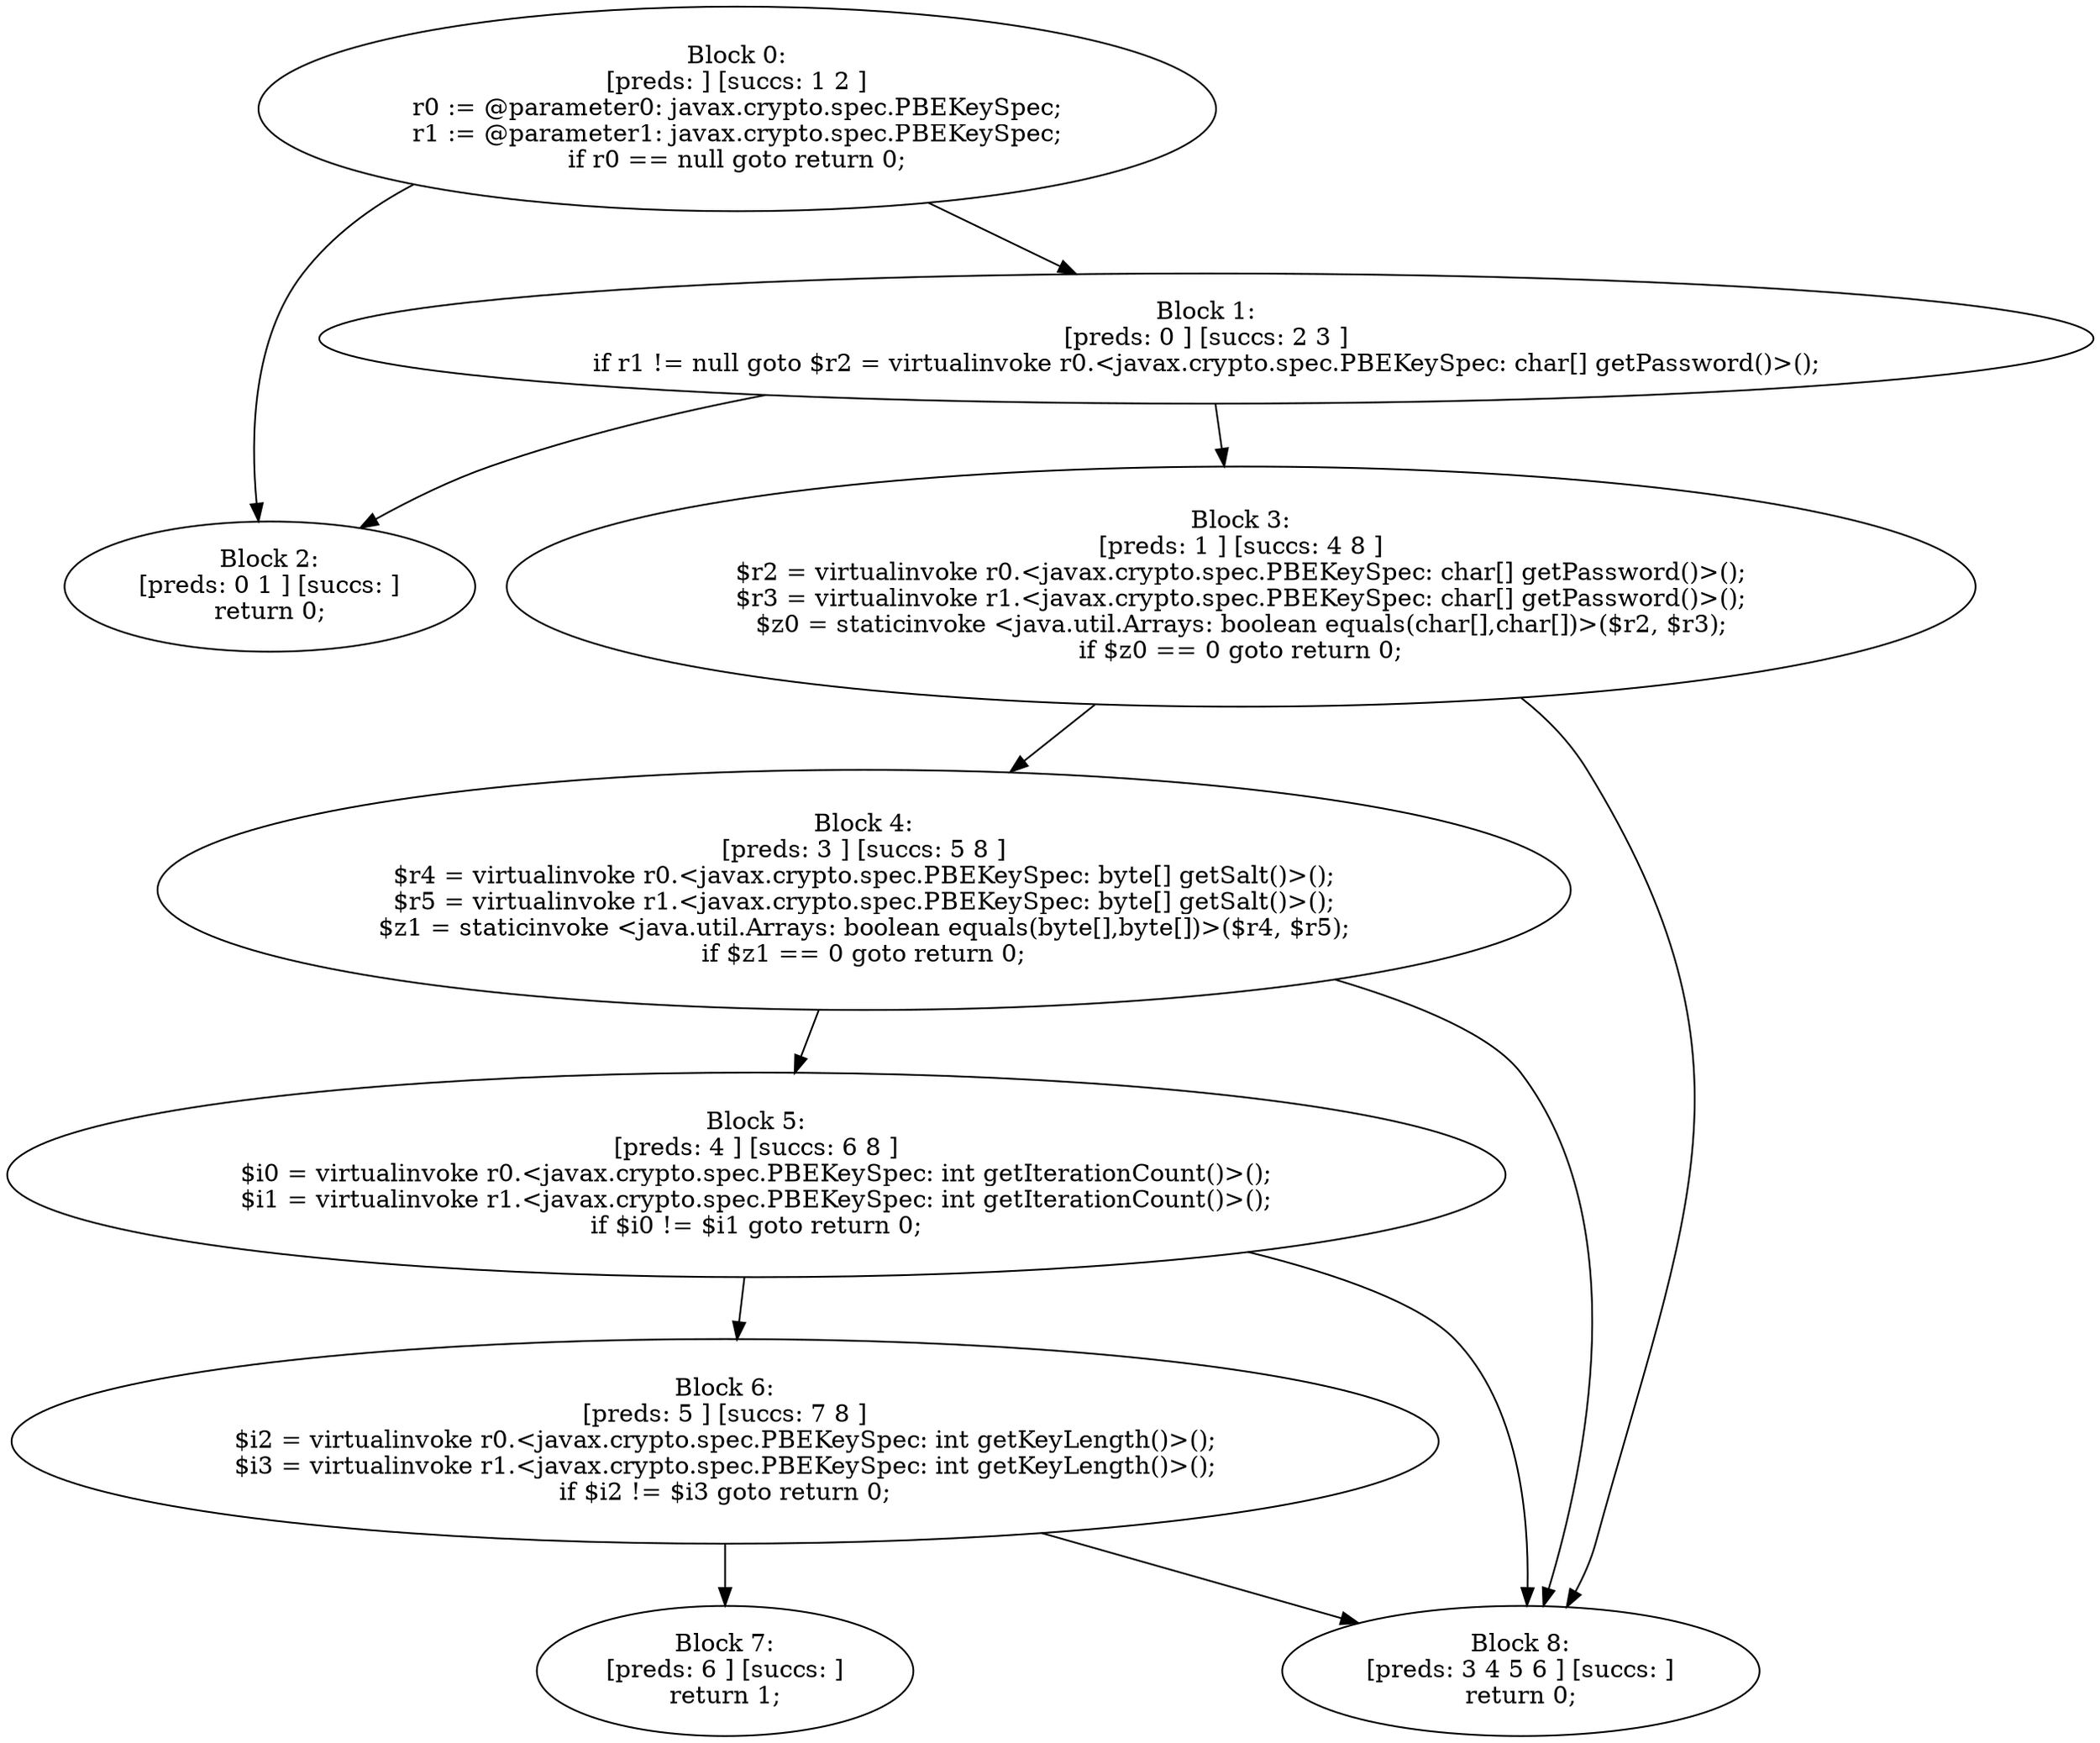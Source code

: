 digraph "unitGraph" {
    "Block 0:
[preds: ] [succs: 1 2 ]
r0 := @parameter0: javax.crypto.spec.PBEKeySpec;
r1 := @parameter1: javax.crypto.spec.PBEKeySpec;
if r0 == null goto return 0;
"
    "Block 1:
[preds: 0 ] [succs: 2 3 ]
if r1 != null goto $r2 = virtualinvoke r0.<javax.crypto.spec.PBEKeySpec: char[] getPassword()>();
"
    "Block 2:
[preds: 0 1 ] [succs: ]
return 0;
"
    "Block 3:
[preds: 1 ] [succs: 4 8 ]
$r2 = virtualinvoke r0.<javax.crypto.spec.PBEKeySpec: char[] getPassword()>();
$r3 = virtualinvoke r1.<javax.crypto.spec.PBEKeySpec: char[] getPassword()>();
$z0 = staticinvoke <java.util.Arrays: boolean equals(char[],char[])>($r2, $r3);
if $z0 == 0 goto return 0;
"
    "Block 4:
[preds: 3 ] [succs: 5 8 ]
$r4 = virtualinvoke r0.<javax.crypto.spec.PBEKeySpec: byte[] getSalt()>();
$r5 = virtualinvoke r1.<javax.crypto.spec.PBEKeySpec: byte[] getSalt()>();
$z1 = staticinvoke <java.util.Arrays: boolean equals(byte[],byte[])>($r4, $r5);
if $z1 == 0 goto return 0;
"
    "Block 5:
[preds: 4 ] [succs: 6 8 ]
$i0 = virtualinvoke r0.<javax.crypto.spec.PBEKeySpec: int getIterationCount()>();
$i1 = virtualinvoke r1.<javax.crypto.spec.PBEKeySpec: int getIterationCount()>();
if $i0 != $i1 goto return 0;
"
    "Block 6:
[preds: 5 ] [succs: 7 8 ]
$i2 = virtualinvoke r0.<javax.crypto.spec.PBEKeySpec: int getKeyLength()>();
$i3 = virtualinvoke r1.<javax.crypto.spec.PBEKeySpec: int getKeyLength()>();
if $i2 != $i3 goto return 0;
"
    "Block 7:
[preds: 6 ] [succs: ]
return 1;
"
    "Block 8:
[preds: 3 4 5 6 ] [succs: ]
return 0;
"
    "Block 0:
[preds: ] [succs: 1 2 ]
r0 := @parameter0: javax.crypto.spec.PBEKeySpec;
r1 := @parameter1: javax.crypto.spec.PBEKeySpec;
if r0 == null goto return 0;
"->"Block 1:
[preds: 0 ] [succs: 2 3 ]
if r1 != null goto $r2 = virtualinvoke r0.<javax.crypto.spec.PBEKeySpec: char[] getPassword()>();
";
    "Block 0:
[preds: ] [succs: 1 2 ]
r0 := @parameter0: javax.crypto.spec.PBEKeySpec;
r1 := @parameter1: javax.crypto.spec.PBEKeySpec;
if r0 == null goto return 0;
"->"Block 2:
[preds: 0 1 ] [succs: ]
return 0;
";
    "Block 1:
[preds: 0 ] [succs: 2 3 ]
if r1 != null goto $r2 = virtualinvoke r0.<javax.crypto.spec.PBEKeySpec: char[] getPassword()>();
"->"Block 2:
[preds: 0 1 ] [succs: ]
return 0;
";
    "Block 1:
[preds: 0 ] [succs: 2 3 ]
if r1 != null goto $r2 = virtualinvoke r0.<javax.crypto.spec.PBEKeySpec: char[] getPassword()>();
"->"Block 3:
[preds: 1 ] [succs: 4 8 ]
$r2 = virtualinvoke r0.<javax.crypto.spec.PBEKeySpec: char[] getPassword()>();
$r3 = virtualinvoke r1.<javax.crypto.spec.PBEKeySpec: char[] getPassword()>();
$z0 = staticinvoke <java.util.Arrays: boolean equals(char[],char[])>($r2, $r3);
if $z0 == 0 goto return 0;
";
    "Block 3:
[preds: 1 ] [succs: 4 8 ]
$r2 = virtualinvoke r0.<javax.crypto.spec.PBEKeySpec: char[] getPassword()>();
$r3 = virtualinvoke r1.<javax.crypto.spec.PBEKeySpec: char[] getPassword()>();
$z0 = staticinvoke <java.util.Arrays: boolean equals(char[],char[])>($r2, $r3);
if $z0 == 0 goto return 0;
"->"Block 4:
[preds: 3 ] [succs: 5 8 ]
$r4 = virtualinvoke r0.<javax.crypto.spec.PBEKeySpec: byte[] getSalt()>();
$r5 = virtualinvoke r1.<javax.crypto.spec.PBEKeySpec: byte[] getSalt()>();
$z1 = staticinvoke <java.util.Arrays: boolean equals(byte[],byte[])>($r4, $r5);
if $z1 == 0 goto return 0;
";
    "Block 3:
[preds: 1 ] [succs: 4 8 ]
$r2 = virtualinvoke r0.<javax.crypto.spec.PBEKeySpec: char[] getPassword()>();
$r3 = virtualinvoke r1.<javax.crypto.spec.PBEKeySpec: char[] getPassword()>();
$z0 = staticinvoke <java.util.Arrays: boolean equals(char[],char[])>($r2, $r3);
if $z0 == 0 goto return 0;
"->"Block 8:
[preds: 3 4 5 6 ] [succs: ]
return 0;
";
    "Block 4:
[preds: 3 ] [succs: 5 8 ]
$r4 = virtualinvoke r0.<javax.crypto.spec.PBEKeySpec: byte[] getSalt()>();
$r5 = virtualinvoke r1.<javax.crypto.spec.PBEKeySpec: byte[] getSalt()>();
$z1 = staticinvoke <java.util.Arrays: boolean equals(byte[],byte[])>($r4, $r5);
if $z1 == 0 goto return 0;
"->"Block 5:
[preds: 4 ] [succs: 6 8 ]
$i0 = virtualinvoke r0.<javax.crypto.spec.PBEKeySpec: int getIterationCount()>();
$i1 = virtualinvoke r1.<javax.crypto.spec.PBEKeySpec: int getIterationCount()>();
if $i0 != $i1 goto return 0;
";
    "Block 4:
[preds: 3 ] [succs: 5 8 ]
$r4 = virtualinvoke r0.<javax.crypto.spec.PBEKeySpec: byte[] getSalt()>();
$r5 = virtualinvoke r1.<javax.crypto.spec.PBEKeySpec: byte[] getSalt()>();
$z1 = staticinvoke <java.util.Arrays: boolean equals(byte[],byte[])>($r4, $r5);
if $z1 == 0 goto return 0;
"->"Block 8:
[preds: 3 4 5 6 ] [succs: ]
return 0;
";
    "Block 5:
[preds: 4 ] [succs: 6 8 ]
$i0 = virtualinvoke r0.<javax.crypto.spec.PBEKeySpec: int getIterationCount()>();
$i1 = virtualinvoke r1.<javax.crypto.spec.PBEKeySpec: int getIterationCount()>();
if $i0 != $i1 goto return 0;
"->"Block 6:
[preds: 5 ] [succs: 7 8 ]
$i2 = virtualinvoke r0.<javax.crypto.spec.PBEKeySpec: int getKeyLength()>();
$i3 = virtualinvoke r1.<javax.crypto.spec.PBEKeySpec: int getKeyLength()>();
if $i2 != $i3 goto return 0;
";
    "Block 5:
[preds: 4 ] [succs: 6 8 ]
$i0 = virtualinvoke r0.<javax.crypto.spec.PBEKeySpec: int getIterationCount()>();
$i1 = virtualinvoke r1.<javax.crypto.spec.PBEKeySpec: int getIterationCount()>();
if $i0 != $i1 goto return 0;
"->"Block 8:
[preds: 3 4 5 6 ] [succs: ]
return 0;
";
    "Block 6:
[preds: 5 ] [succs: 7 8 ]
$i2 = virtualinvoke r0.<javax.crypto.spec.PBEKeySpec: int getKeyLength()>();
$i3 = virtualinvoke r1.<javax.crypto.spec.PBEKeySpec: int getKeyLength()>();
if $i2 != $i3 goto return 0;
"->"Block 7:
[preds: 6 ] [succs: ]
return 1;
";
    "Block 6:
[preds: 5 ] [succs: 7 8 ]
$i2 = virtualinvoke r0.<javax.crypto.spec.PBEKeySpec: int getKeyLength()>();
$i3 = virtualinvoke r1.<javax.crypto.spec.PBEKeySpec: int getKeyLength()>();
if $i2 != $i3 goto return 0;
"->"Block 8:
[preds: 3 4 5 6 ] [succs: ]
return 0;
";
}
